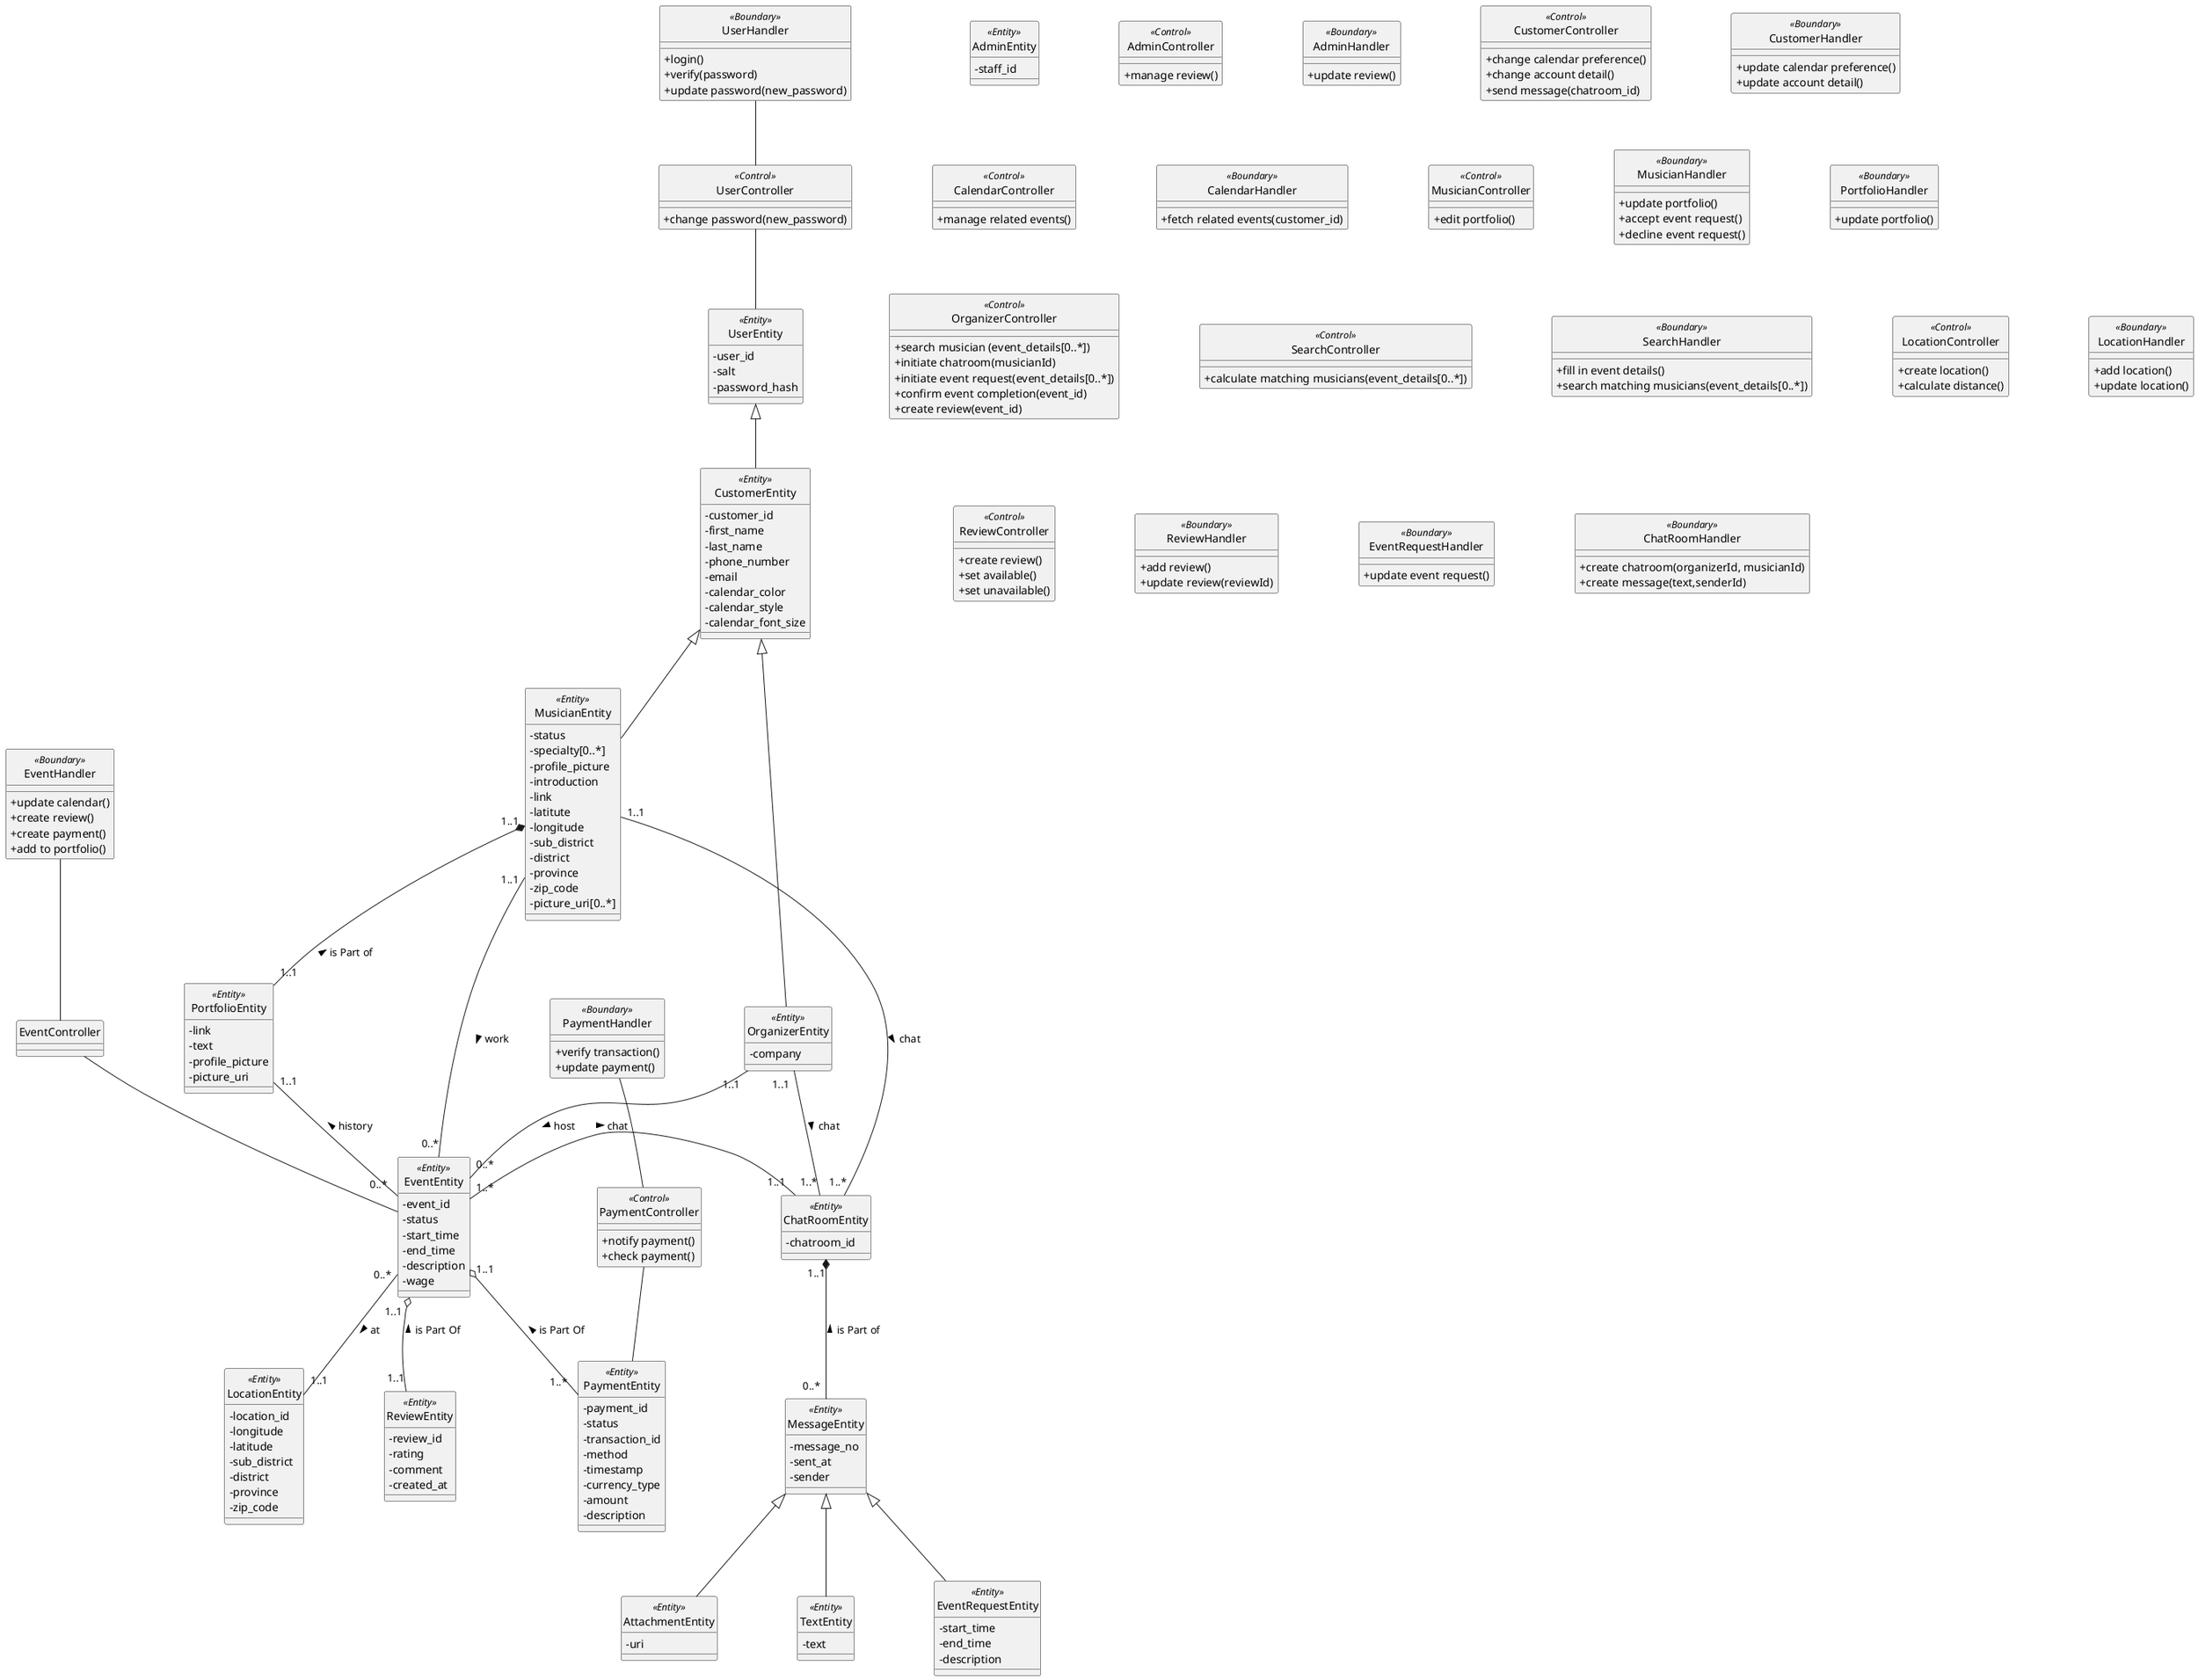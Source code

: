 @startuml classDiagram

    ' use text-base attributes icon
    skinparam classAttributeIconSize 0
    ' hide class icon
    hide circle

    'skinparam linetype ortho
    'skinparam linetype polyline

    skinparam nodesep 100
    'skinparam ranksep 100

    'skinparam classBackgroundColor #d0b6eb
    'skinparam ClassFontSize 10 

    UserEntity <|-- CustomerEntity
    CustomerEntity <|-- MusicianEntity
    CustomerEntity <|-- OrganizerEntity
    MusicianEntity "1..1" *-- "1..1" PortfolioEntity: is Part of <
    PortfolioEntity "1..1" -- "0..*\t" EventEntity: history <

    'Musician "1..1" -- "1..1" Location: live_at
    MusicianEntity "1..1" -- "0..*" EventEntity: work >
    EventEntity "0..*" -- "1..1" LocationEntity: at >
    OrganizerEntity "1..1" -- "0..*" EventEntity: host >

    EventEntity "1..1\t" o-- "1..1" ReviewEntity: is Part Of <
    EventEntity "1..1" o-- "1..*\t" PaymentEntity: is Part Of <

    MessageEntity  <|-- AttachmentEntity
    MessageEntity  <|-- TextEntity
    MessageEntity  <|-- EventRequestEntity

    ChatRoomEntity "1..1" *-- "0..*\t" MessageEntity: is Part of <
    EventEntity "1..*" - "1..1 " ChatRoomEntity: chat >
    OrganizerEntity "1..1\t" -- "1..*" ChatRoomEntity: chat >
    MusicianEntity "1..1" -- "1..*" ChatRoomEntity: chat >

    UserHandler -- UserController
    UserController -- UserEntity
    EventHandler -- EventController
    EventController -- EventEntity
    PaymentHandler -- PaymentController
    PaymentController -- PaymentEntity
    


    class UserHandler <<Boundary>> {
        +login()
        +verify(password)
        +update password(new_password)
    }

    class UserController <<Control>> {
        +change password(new_password)
    }

    class UserEntity <<Entity>> {
        -user_id
        -salt
        -password_hash
    }

    class AdminEntity <<Entity>> {
        -staff_id
    }

    class AdminController <<Control>> {
        +manage review()
    }

    class AdminHandler <<Boundary>> {
        +update review()
    }

    class CustomerEntity <<Entity>> {
        -customer_id
        -first_name
        -last_name
        -phone_number
        -email
        -calendar_color
        -calendar_style
        -calendar_font_size
    }

    class CustomerController <<Control>> {
        +change calendar preference()
        +change account detail()
        +send message(chatroom_id)
    }

    class CustomerHandler <<Boundary>> {
        +update calendar preference()
        +update account detail()
    }

    class CalendarController <<Control>> {
        +manage related events()
    }

    class CalendarHandler <<Boundary>> {
        +fetch related events(customer_id)
    }

    class MusicianEntity <<Entity>> {
        -status
        -specialty[0..*]
        -profile_picture
        -introduction
        -link
        -latitute
        -longitude
        -sub_district
        -district
        -province
        -zip_code
        -picture_uri[0..*]
    }

    class MusicianController <<Control>> {
        +edit portfolio()
    }  

    class MusicianHandler <<Boundary>> {
        +update portfolio()
        +accept event request()
        +decline event request()
    }

    'User "1..1" -- "1..1\t" Credential: authenticate <

    class PortfolioEntity <<Entity>> {
        -link
        -text
        -profile_picture
        -picture_uri
    }

    class PortfolioHandler <<Boundary>> {
        +update portfolio()
    }

    class OrganizerEntity <<Entity>> {
        -company
    }

    class OrganizerController <<Control>> {
        +search musician (event_details[0..*])
        +initiate chatroom(musicianId)
        +initiate event request(event_details[0..*])
        +confirm event completion(event_id)
        +create review(event_id)
    }

    class EventEntity <<Entity>> {
        -event_id
        -status
        -start_time
        -end_time
        -description
        -wage
    }    

    class EventHandler <<Boundary>> {
        +update calendar()
        +create review()
        +create payment()
        +add to portfolio()
    }

    class SearchController <<Control>> {
        +calculate matching musicians(event_details[0..*])
    }

    class SearchHandler <<Boundary>> {
        +fill in event details()
        +search matching musicians(event_details[0..*])
    }

    class LocationEntity <<Entity>> {
        -location_id
        -longitude
        -latitude
        -sub_district
        -district
        -province
        -zip_code
    }

    class LocationController <<Control>> {
        +create location()
        +calculate distance()
    }

    class LocationHandler <<Boundary>> {
        +add location()
        +update location()
    }

    class ReviewEntity <<Entity>> {
        -review_id
        -rating
        -comment
        -created_at
    }

    class ReviewController <<Control>> {
        +create review()
        +set available()
        +set unavailable()
    }

    class ReviewHandler <<Boundary>> {
        +add review()
        +update review(reviewId)
    }

    class PaymentEntity <<Entity>>{
        -payment_id
        -status
        -transaction_id
        -method
        -timestamp
        -currency_type
        -amount
        -description
        
    } 

    class PaymentController <<Control>> {
        +notify payment()
        +check payment()
    }

    class PaymentHandler <<Boundary>> {
        +verify transaction()
        +update payment()
    }

    class MessageEntity <<Entity>> {
        -message_no
        -sent_at
        -sender
    }

    class AttachmentEntity <<Entity>> {
        -uri
    }

    class TextEntity <<Entity>> {
        -text
    }

    class EventRequestEntity <<Entity>> {
        -start_time
        -end_time
        -description
    }

    class EventRequestHandler <<Boundary>> {
        +update event request()
    }

    class ChatRoomEntity <<Entity>> {
        -chatroom_id
    } 
    
    class ChatRoomHandler <<Boundary>> {
        +create chatroom(organizerId, musicianId)
        +create message(text,senderId)
    }

@enduml